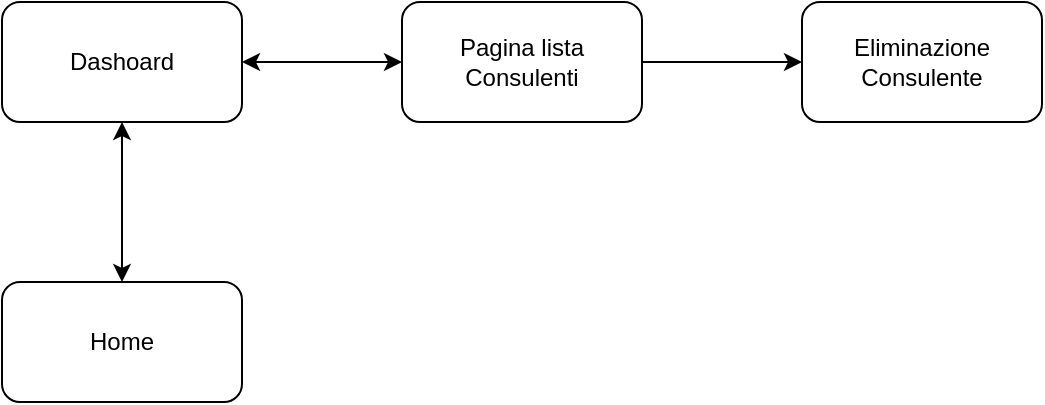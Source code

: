 <mxfile version="13.9.9" type="device"><diagram id="hoS6ToK3TllIXUoavCLs" name="Pagina-1"><mxGraphModel dx="1086" dy="806" grid="1" gridSize="10" guides="1" tooltips="1" connect="1" arrows="1" fold="1" page="1" pageScale="1" pageWidth="827" pageHeight="1169" math="0" shadow="0"><root><mxCell id="0"/><mxCell id="1" parent="0"/><mxCell id="0BBx6IBovWtCiWrXrwQF-2" value="Home" style="rounded=1;whiteSpace=wrap;html=1;" parent="1" vertex="1"><mxGeometry x="350" y="380" width="120" height="60" as="geometry"/></mxCell><mxCell id="0BBx6IBovWtCiWrXrwQF-3" value="Dashoard" style="whiteSpace=wrap;html=1;rounded=1;" parent="1" vertex="1"><mxGeometry x="350" y="240" width="120" height="60" as="geometry"/></mxCell><mxCell id="ZcXJKfPcLF1556_ih3uM-2" value="" style="edgeStyle=orthogonalEdgeStyle;rounded=0;orthogonalLoop=1;jettySize=auto;html=1;" edge="1" parent="1" source="0BBx6IBovWtCiWrXrwQF-5" target="0BBx6IBovWtCiWrXrwQF-9"><mxGeometry relative="1" as="geometry"/></mxCell><mxCell id="0BBx6IBovWtCiWrXrwQF-5" value="Pagina lista Consulenti" style="whiteSpace=wrap;html=1;rounded=1;" parent="1" vertex="1"><mxGeometry x="550" y="240" width="120" height="60" as="geometry"/></mxCell><mxCell id="0BBx6IBovWtCiWrXrwQF-9" value="Eliminazione Consulente" style="whiteSpace=wrap;html=1;rounded=1;" parent="1" vertex="1"><mxGeometry x="750" y="240" width="120" height="60" as="geometry"/></mxCell><mxCell id="0BBx6IBovWtCiWrXrwQF-11" value="" style="endArrow=classic;startArrow=classic;html=1;entryX=0.5;entryY=1;entryDx=0;entryDy=0;" parent="1" source="0BBx6IBovWtCiWrXrwQF-2" target="0BBx6IBovWtCiWrXrwQF-3" edge="1"><mxGeometry width="50" height="50" relative="1" as="geometry"><mxPoint x="600" y="760" as="sourcePoint"/><mxPoint x="650" y="710" as="targetPoint"/></mxGeometry></mxCell><mxCell id="0BBx6IBovWtCiWrXrwQF-13" value="" style="endArrow=classic;startArrow=classic;html=1;exitX=1;exitY=0.5;exitDx=0;exitDy=0;entryX=0;entryY=0.5;entryDx=0;entryDy=0;" parent="1" source="0BBx6IBovWtCiWrXrwQF-3" target="0BBx6IBovWtCiWrXrwQF-5" edge="1"><mxGeometry width="50" height="50" relative="1" as="geometry"><mxPoint x="680" y="280" as="sourcePoint"/><mxPoint x="550" y="280" as="targetPoint"/></mxGeometry></mxCell></root></mxGraphModel></diagram></mxfile>